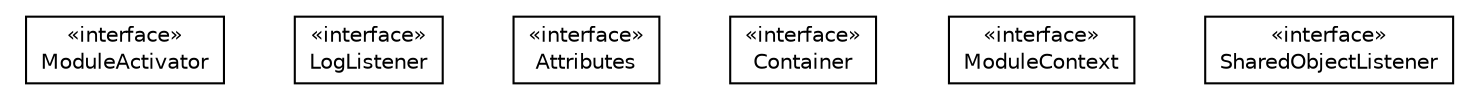 #!/usr/local/bin/dot
#
# Class diagram 
# Generated by UMLGraph version R5_6-24-gf6e263 (http://www.umlgraph.org/)
#

digraph G {
	edge [fontname="Helvetica",fontsize=10,labelfontname="Helvetica",labelfontsize=10];
	node [fontname="Helvetica",fontsize=10,shape=plaintext];
	nodesep=0.25;
	ranksep=0.5;
	// org.universAAL.middleware.container.ModuleActivator
	c1793 [label=<<table title="org.universAAL.middleware.container.ModuleActivator" border="0" cellborder="1" cellspacing="0" cellpadding="2" port="p" href="./ModuleActivator.html">
		<tr><td><table border="0" cellspacing="0" cellpadding="1">
<tr><td align="center" balign="center"> &#171;interface&#187; </td></tr>
<tr><td align="center" balign="center"> ModuleActivator </td></tr>
		</table></td></tr>
		</table>>, URL="./ModuleActivator.html", fontname="Helvetica", fontcolor="black", fontsize=10.0];
	// org.universAAL.middleware.container.LogListener
	c1794 [label=<<table title="org.universAAL.middleware.container.LogListener" border="0" cellborder="1" cellspacing="0" cellpadding="2" port="p" href="./LogListener.html">
		<tr><td><table border="0" cellspacing="0" cellpadding="1">
<tr><td align="center" balign="center"> &#171;interface&#187; </td></tr>
<tr><td align="center" balign="center"> LogListener </td></tr>
		</table></td></tr>
		</table>>, URL="./LogListener.html", fontname="Helvetica", fontcolor="black", fontsize=10.0];
	// org.universAAL.middleware.container.Attributes
	c1795 [label=<<table title="org.universAAL.middleware.container.Attributes" border="0" cellborder="1" cellspacing="0" cellpadding="2" port="p" href="./Attributes.html">
		<tr><td><table border="0" cellspacing="0" cellpadding="1">
<tr><td align="center" balign="center"> &#171;interface&#187; </td></tr>
<tr><td align="center" balign="center"> Attributes </td></tr>
		</table></td></tr>
		</table>>, URL="./Attributes.html", fontname="Helvetica", fontcolor="black", fontsize=10.0];
	// org.universAAL.middleware.container.Container
	c1796 [label=<<table title="org.universAAL.middleware.container.Container" border="0" cellborder="1" cellspacing="0" cellpadding="2" port="p" href="./Container.html">
		<tr><td><table border="0" cellspacing="0" cellpadding="1">
<tr><td align="center" balign="center"> &#171;interface&#187; </td></tr>
<tr><td align="center" balign="center"> Container </td></tr>
		</table></td></tr>
		</table>>, URL="./Container.html", fontname="Helvetica", fontcolor="black", fontsize=10.0];
	// org.universAAL.middleware.container.ModuleContext
	c1797 [label=<<table title="org.universAAL.middleware.container.ModuleContext" border="0" cellborder="1" cellspacing="0" cellpadding="2" port="p" href="./ModuleContext.html">
		<tr><td><table border="0" cellspacing="0" cellpadding="1">
<tr><td align="center" balign="center"> &#171;interface&#187; </td></tr>
<tr><td align="center" balign="center"> ModuleContext </td></tr>
		</table></td></tr>
		</table>>, URL="./ModuleContext.html", fontname="Helvetica", fontcolor="black", fontsize=10.0];
	// org.universAAL.middleware.container.SharedObjectListener
	c1798 [label=<<table title="org.universAAL.middleware.container.SharedObjectListener" border="0" cellborder="1" cellspacing="0" cellpadding="2" port="p" href="./SharedObjectListener.html">
		<tr><td><table border="0" cellspacing="0" cellpadding="1">
<tr><td align="center" balign="center"> &#171;interface&#187; </td></tr>
<tr><td align="center" balign="center"> SharedObjectListener </td></tr>
		</table></td></tr>
		</table>>, URL="./SharedObjectListener.html", fontname="Helvetica", fontcolor="black", fontsize=10.0];
}

